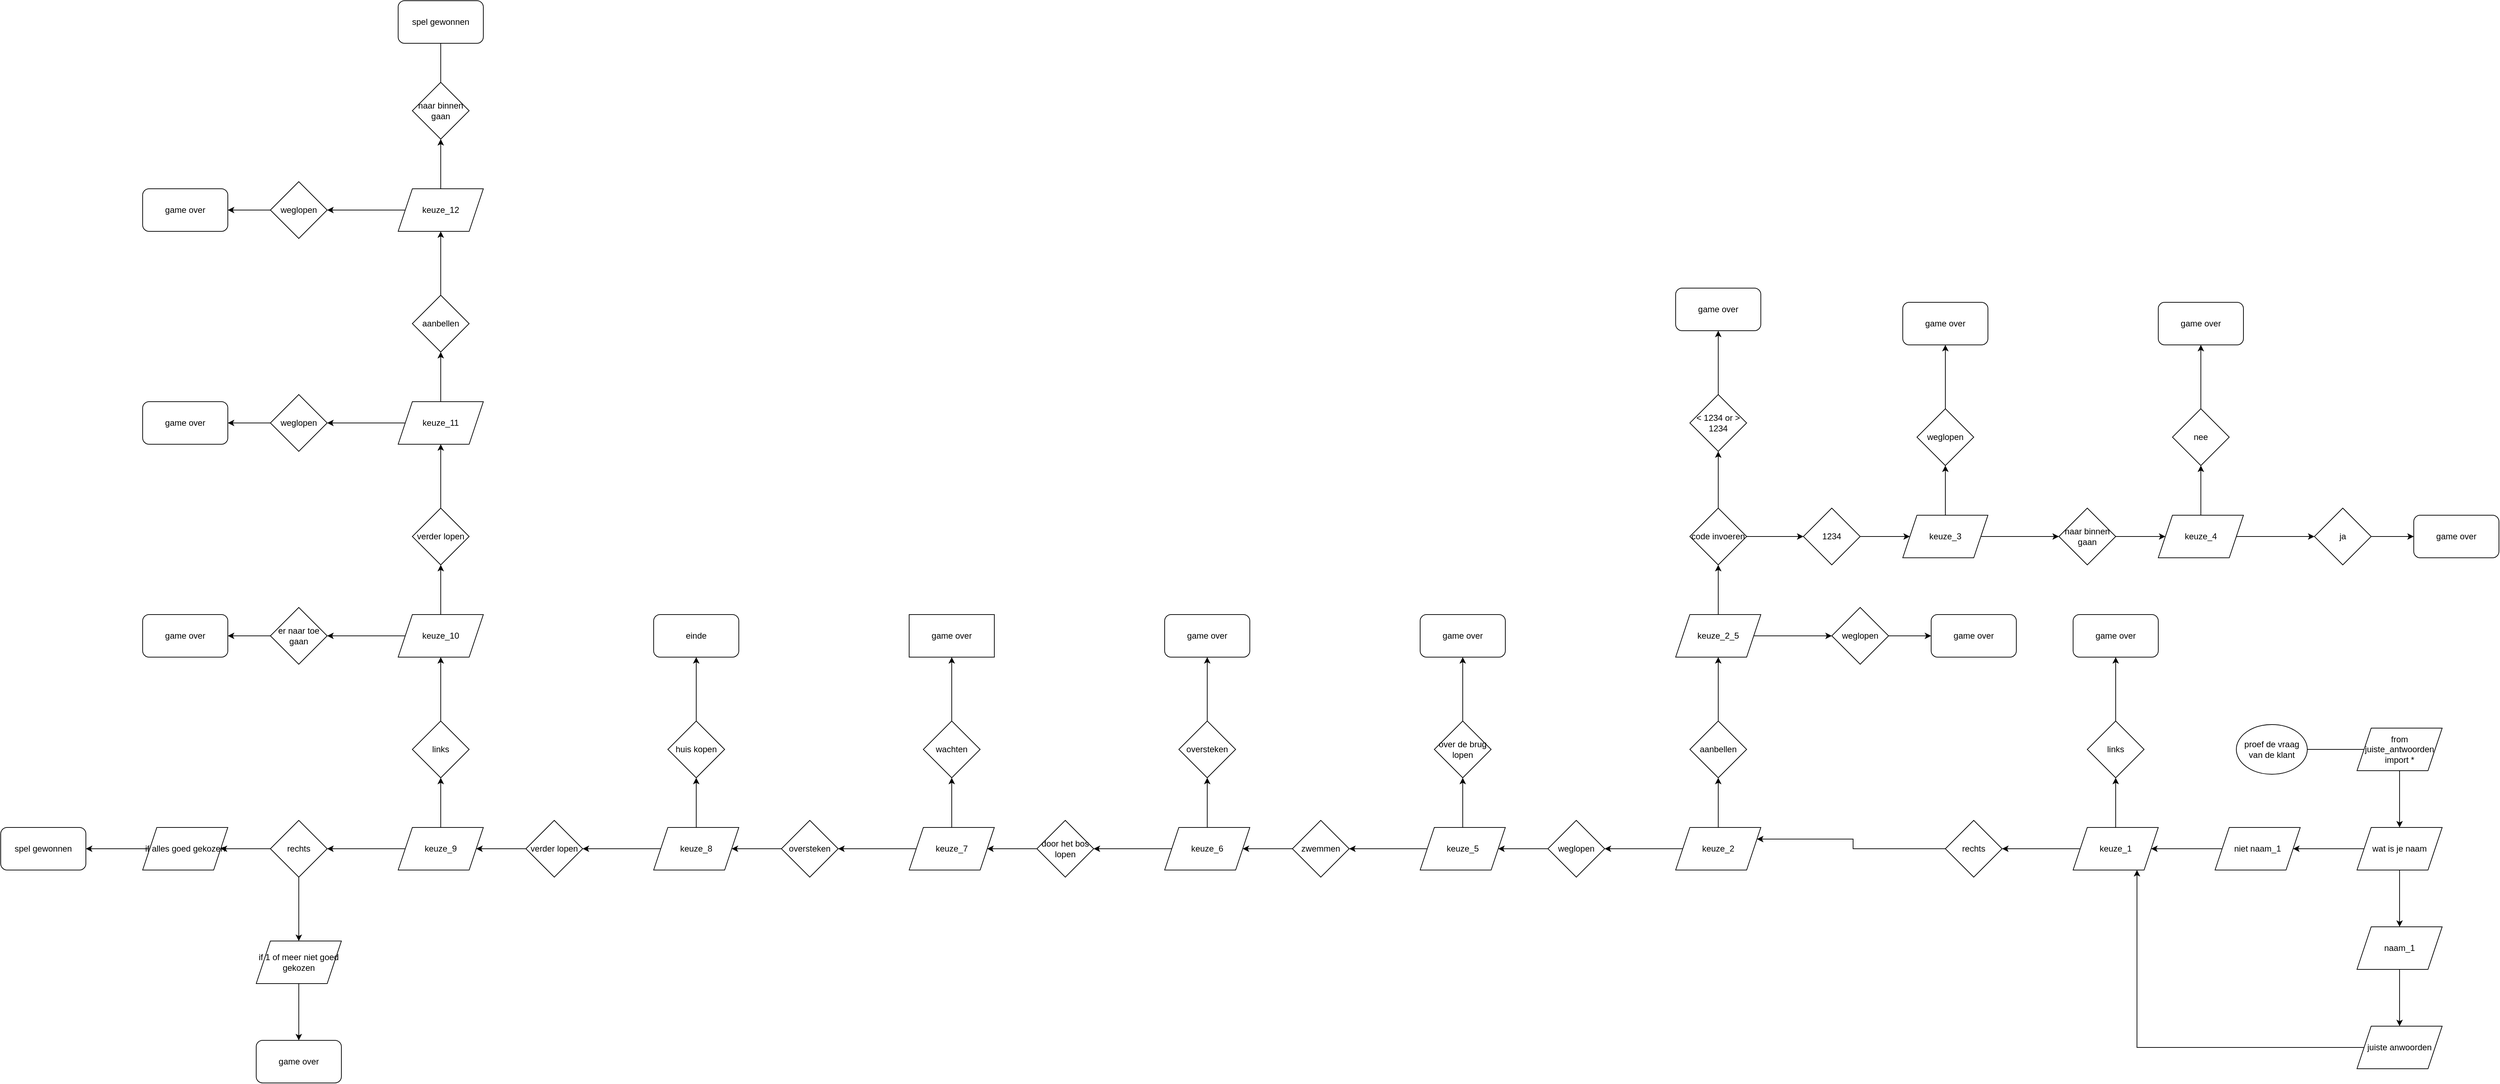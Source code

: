 <mxfile version="22.1.7" type="device">
  <diagram name="Pagina-1" id="-Pb4DHD8cDduZ7k2xTbC">
    <mxGraphModel dx="4310" dy="1738" grid="1" gridSize="10" guides="1" tooltips="1" connect="1" arrows="1" fold="1" page="1" pageScale="1" pageWidth="827" pageHeight="1169" math="0" shadow="0">
      <root>
        <mxCell id="0" />
        <mxCell id="1" parent="0" />
        <mxCell id="ytMSIxrYtHrzfk0VbRR0-3" value="" style="edgeStyle=entityRelationEdgeStyle;rounded=0;orthogonalLoop=1;jettySize=auto;html=1;startArrow=none;endArrow=none;segment=10;curved=1;sourcePerimeterSpacing=0;targetPerimeterSpacing=0;" edge="1" parent="1" source="ytMSIxrYtHrzfk0VbRR0-1" target="ytMSIxrYtHrzfk0VbRR0-2">
          <mxGeometry relative="1" as="geometry" />
        </mxCell>
        <mxCell id="ytMSIxrYtHrzfk0VbRR0-1" value="proef de vraag van de klant" style="ellipse;whiteSpace=wrap;html=1;align=center;newEdgeStyle={&quot;edgeStyle&quot;:&quot;entityRelationEdgeStyle&quot;,&quot;startArrow&quot;:&quot;none&quot;,&quot;endArrow&quot;:&quot;none&quot;,&quot;segment&quot;:10,&quot;curved&quot;:1,&quot;sourcePerimeterSpacing&quot;:0,&quot;targetPerimeterSpacing&quot;:0};treeFolding=1;treeMoving=1;" vertex="1" parent="1">
          <mxGeometry x="360" y="250" width="100" height="70" as="geometry" />
        </mxCell>
        <mxCell id="ytMSIxrYtHrzfk0VbRR0-5" value="" style="edgeStyle=orthogonalEdgeStyle;rounded=0;orthogonalLoop=1;jettySize=auto;html=1;" edge="1" parent="1" source="ytMSIxrYtHrzfk0VbRR0-2" target="ytMSIxrYtHrzfk0VbRR0-4">
          <mxGeometry relative="1" as="geometry" />
        </mxCell>
        <mxCell id="ytMSIxrYtHrzfk0VbRR0-2" value="from juiste_antwoorden import *" style="shape=parallelogram;perimeter=parallelogramPerimeter;whiteSpace=wrap;html=1;fixedSize=1;" vertex="1" parent="1">
          <mxGeometry x="530" y="255" width="120" height="60" as="geometry" />
        </mxCell>
        <mxCell id="ytMSIxrYtHrzfk0VbRR0-7" value="" style="edgeStyle=orthogonalEdgeStyle;rounded=0;orthogonalLoop=1;jettySize=auto;html=1;" edge="1" parent="1" source="ytMSIxrYtHrzfk0VbRR0-4" target="ytMSIxrYtHrzfk0VbRR0-6">
          <mxGeometry relative="1" as="geometry" />
        </mxCell>
        <mxCell id="ytMSIxrYtHrzfk0VbRR0-11" value="" style="edgeStyle=orthogonalEdgeStyle;rounded=0;orthogonalLoop=1;jettySize=auto;html=1;" edge="1" parent="1" source="ytMSIxrYtHrzfk0VbRR0-4" target="ytMSIxrYtHrzfk0VbRR0-10">
          <mxGeometry relative="1" as="geometry" />
        </mxCell>
        <mxCell id="ytMSIxrYtHrzfk0VbRR0-4" value="wat is je naam" style="shape=parallelogram;perimeter=parallelogramPerimeter;whiteSpace=wrap;html=1;fixedSize=1;" vertex="1" parent="1">
          <mxGeometry x="530" y="395" width="120" height="60" as="geometry" />
        </mxCell>
        <mxCell id="ytMSIxrYtHrzfk0VbRR0-9" value="" style="edgeStyle=orthogonalEdgeStyle;rounded=0;orthogonalLoop=1;jettySize=auto;html=1;" edge="1" parent="1" source="ytMSIxrYtHrzfk0VbRR0-6" target="ytMSIxrYtHrzfk0VbRR0-8">
          <mxGeometry relative="1" as="geometry" />
        </mxCell>
        <mxCell id="ytMSIxrYtHrzfk0VbRR0-6" value="naam_1" style="shape=parallelogram;perimeter=parallelogramPerimeter;whiteSpace=wrap;html=1;fixedSize=1;" vertex="1" parent="1">
          <mxGeometry x="530" y="535" width="120" height="60" as="geometry" />
        </mxCell>
        <mxCell id="ytMSIxrYtHrzfk0VbRR0-15" style="edgeStyle=orthogonalEdgeStyle;rounded=0;orthogonalLoop=1;jettySize=auto;html=1;entryX=0.75;entryY=1;entryDx=0;entryDy=0;" edge="1" parent="1" source="ytMSIxrYtHrzfk0VbRR0-8" target="ytMSIxrYtHrzfk0VbRR0-12">
          <mxGeometry relative="1" as="geometry" />
        </mxCell>
        <mxCell id="ytMSIxrYtHrzfk0VbRR0-8" value="juiste anwoorden" style="shape=parallelogram;perimeter=parallelogramPerimeter;whiteSpace=wrap;html=1;fixedSize=1;" vertex="1" parent="1">
          <mxGeometry x="530" y="675" width="120" height="60" as="geometry" />
        </mxCell>
        <mxCell id="ytMSIxrYtHrzfk0VbRR0-13" value="" style="edgeStyle=orthogonalEdgeStyle;rounded=0;orthogonalLoop=1;jettySize=auto;html=1;" edge="1" parent="1" source="ytMSIxrYtHrzfk0VbRR0-10" target="ytMSIxrYtHrzfk0VbRR0-12">
          <mxGeometry relative="1" as="geometry" />
        </mxCell>
        <mxCell id="ytMSIxrYtHrzfk0VbRR0-10" value="niet naam_1" style="shape=parallelogram;perimeter=parallelogramPerimeter;whiteSpace=wrap;html=1;fixedSize=1;" vertex="1" parent="1">
          <mxGeometry x="330" y="395" width="120" height="60" as="geometry" />
        </mxCell>
        <mxCell id="ytMSIxrYtHrzfk0VbRR0-17" value="" style="edgeStyle=orthogonalEdgeStyle;rounded=0;orthogonalLoop=1;jettySize=auto;html=1;" edge="1" parent="1" source="ytMSIxrYtHrzfk0VbRR0-12" target="ytMSIxrYtHrzfk0VbRR0-16">
          <mxGeometry relative="1" as="geometry" />
        </mxCell>
        <mxCell id="ytMSIxrYtHrzfk0VbRR0-22" value="" style="edgeStyle=orthogonalEdgeStyle;rounded=0;orthogonalLoop=1;jettySize=auto;html=1;" edge="1" parent="1" source="ytMSIxrYtHrzfk0VbRR0-12" target="ytMSIxrYtHrzfk0VbRR0-21">
          <mxGeometry relative="1" as="geometry" />
        </mxCell>
        <mxCell id="ytMSIxrYtHrzfk0VbRR0-12" value="keuze_1" style="shape=parallelogram;perimeter=parallelogramPerimeter;whiteSpace=wrap;html=1;fixedSize=1;" vertex="1" parent="1">
          <mxGeometry x="130" y="395" width="120" height="60" as="geometry" />
        </mxCell>
        <mxCell id="ytMSIxrYtHrzfk0VbRR0-160" value="" style="edgeStyle=orthogonalEdgeStyle;rounded=0;orthogonalLoop=1;jettySize=auto;html=1;" edge="1" parent="1" source="ytMSIxrYtHrzfk0VbRR0-16" target="ytMSIxrYtHrzfk0VbRR0-159">
          <mxGeometry relative="1" as="geometry" />
        </mxCell>
        <mxCell id="ytMSIxrYtHrzfk0VbRR0-16" value="links" style="rhombus;whiteSpace=wrap;html=1;" vertex="1" parent="1">
          <mxGeometry x="150" y="245" width="80" height="80" as="geometry" />
        </mxCell>
        <mxCell id="ytMSIxrYtHrzfk0VbRR0-24" value="" style="edgeStyle=orthogonalEdgeStyle;rounded=0;orthogonalLoop=1;jettySize=auto;html=1;entryX=1;entryY=0.25;entryDx=0;entryDy=0;" edge="1" parent="1" source="ytMSIxrYtHrzfk0VbRR0-21" target="ytMSIxrYtHrzfk0VbRR0-25">
          <mxGeometry relative="1" as="geometry">
            <mxPoint x="-110" y="425" as="targetPoint" />
          </mxGeometry>
        </mxCell>
        <mxCell id="ytMSIxrYtHrzfk0VbRR0-21" value="rechts" style="rhombus;whiteSpace=wrap;html=1;" vertex="1" parent="1">
          <mxGeometry x="-50" y="385" width="80" height="80" as="geometry" />
        </mxCell>
        <mxCell id="ytMSIxrYtHrzfk0VbRR0-28" value="" style="edgeStyle=orthogonalEdgeStyle;rounded=0;orthogonalLoop=1;jettySize=auto;html=1;" edge="1" parent="1" source="ytMSIxrYtHrzfk0VbRR0-25" target="ytMSIxrYtHrzfk0VbRR0-27">
          <mxGeometry relative="1" as="geometry" />
        </mxCell>
        <mxCell id="ytMSIxrYtHrzfk0VbRR0-64" value="" style="edgeStyle=orthogonalEdgeStyle;rounded=0;orthogonalLoop=1;jettySize=auto;html=1;" edge="1" parent="1" source="ytMSIxrYtHrzfk0VbRR0-25" target="ytMSIxrYtHrzfk0VbRR0-63">
          <mxGeometry relative="1" as="geometry" />
        </mxCell>
        <mxCell id="ytMSIxrYtHrzfk0VbRR0-25" value="keuze_2" style="shape=parallelogram;perimeter=parallelogramPerimeter;whiteSpace=wrap;html=1;fixedSize=1;" vertex="1" parent="1">
          <mxGeometry x="-430" y="395" width="120" height="60" as="geometry" />
        </mxCell>
        <mxCell id="ytMSIxrYtHrzfk0VbRR0-30" value="" style="edgeStyle=orthogonalEdgeStyle;rounded=0;orthogonalLoop=1;jettySize=auto;html=1;" edge="1" parent="1" source="ytMSIxrYtHrzfk0VbRR0-27" target="ytMSIxrYtHrzfk0VbRR0-29">
          <mxGeometry relative="1" as="geometry" />
        </mxCell>
        <mxCell id="ytMSIxrYtHrzfk0VbRR0-27" value="aanbellen" style="rhombus;whiteSpace=wrap;html=1;" vertex="1" parent="1">
          <mxGeometry x="-410" y="245" width="80" height="80" as="geometry" />
        </mxCell>
        <mxCell id="ytMSIxrYtHrzfk0VbRR0-32" value="" style="edgeStyle=orthogonalEdgeStyle;rounded=0;orthogonalLoop=1;jettySize=auto;html=1;" edge="1" parent="1" source="ytMSIxrYtHrzfk0VbRR0-29" target="ytMSIxrYtHrzfk0VbRR0-31">
          <mxGeometry relative="1" as="geometry" />
        </mxCell>
        <mxCell id="ytMSIxrYtHrzfk0VbRR0-34" value="" style="edgeStyle=orthogonalEdgeStyle;rounded=0;orthogonalLoop=1;jettySize=auto;html=1;" edge="1" parent="1" source="ytMSIxrYtHrzfk0VbRR0-29" target="ytMSIxrYtHrzfk0VbRR0-33">
          <mxGeometry relative="1" as="geometry" />
        </mxCell>
        <mxCell id="ytMSIxrYtHrzfk0VbRR0-29" value="keuze_2_5" style="shape=parallelogram;perimeter=parallelogramPerimeter;whiteSpace=wrap;html=1;fixedSize=1;" vertex="1" parent="1">
          <mxGeometry x="-430" y="95" width="120" height="60" as="geometry" />
        </mxCell>
        <mxCell id="ytMSIxrYtHrzfk0VbRR0-40" value="" style="edgeStyle=orthogonalEdgeStyle;rounded=0;orthogonalLoop=1;jettySize=auto;html=1;" edge="1" parent="1" source="ytMSIxrYtHrzfk0VbRR0-31" target="ytMSIxrYtHrzfk0VbRR0-39">
          <mxGeometry relative="1" as="geometry" />
        </mxCell>
        <mxCell id="ytMSIxrYtHrzfk0VbRR0-44" value="" style="edgeStyle=orthogonalEdgeStyle;rounded=0;orthogonalLoop=1;jettySize=auto;html=1;" edge="1" parent="1" source="ytMSIxrYtHrzfk0VbRR0-31" target="ytMSIxrYtHrzfk0VbRR0-43">
          <mxGeometry relative="1" as="geometry" />
        </mxCell>
        <mxCell id="ytMSIxrYtHrzfk0VbRR0-31" value="code invoeren" style="rhombus;whiteSpace=wrap;html=1;" vertex="1" parent="1">
          <mxGeometry x="-410" y="-55" width="80" height="80" as="geometry" />
        </mxCell>
        <mxCell id="ytMSIxrYtHrzfk0VbRR0-162" value="" style="edgeStyle=orthogonalEdgeStyle;rounded=0;orthogonalLoop=1;jettySize=auto;html=1;" edge="1" parent="1" source="ytMSIxrYtHrzfk0VbRR0-33" target="ytMSIxrYtHrzfk0VbRR0-161">
          <mxGeometry relative="1" as="geometry" />
        </mxCell>
        <mxCell id="ytMSIxrYtHrzfk0VbRR0-33" value="weglopen" style="rhombus;whiteSpace=wrap;html=1;" vertex="1" parent="1">
          <mxGeometry x="-210" y="85" width="80" height="80" as="geometry" />
        </mxCell>
        <mxCell id="ytMSIxrYtHrzfk0VbRR0-164" value="" style="edgeStyle=orthogonalEdgeStyle;rounded=0;orthogonalLoop=1;jettySize=auto;html=1;" edge="1" parent="1" source="ytMSIxrYtHrzfk0VbRR0-39" target="ytMSIxrYtHrzfk0VbRR0-163">
          <mxGeometry relative="1" as="geometry" />
        </mxCell>
        <mxCell id="ytMSIxrYtHrzfk0VbRR0-39" value="&amp;lt; 1234 or &amp;gt; 1234" style="rhombus;whiteSpace=wrap;html=1;" vertex="1" parent="1">
          <mxGeometry x="-410" y="-215" width="80" height="80" as="geometry" />
        </mxCell>
        <mxCell id="ytMSIxrYtHrzfk0VbRR0-46" value="" style="edgeStyle=orthogonalEdgeStyle;rounded=0;orthogonalLoop=1;jettySize=auto;html=1;" edge="1" parent="1" source="ytMSIxrYtHrzfk0VbRR0-43" target="ytMSIxrYtHrzfk0VbRR0-45">
          <mxGeometry relative="1" as="geometry" />
        </mxCell>
        <mxCell id="ytMSIxrYtHrzfk0VbRR0-43" value="1234" style="rhombus;whiteSpace=wrap;html=1;" vertex="1" parent="1">
          <mxGeometry x="-250" y="-55" width="80" height="80" as="geometry" />
        </mxCell>
        <mxCell id="ytMSIxrYtHrzfk0VbRR0-48" value="" style="edgeStyle=orthogonalEdgeStyle;rounded=0;orthogonalLoop=1;jettySize=auto;html=1;" edge="1" parent="1" source="ytMSIxrYtHrzfk0VbRR0-45" target="ytMSIxrYtHrzfk0VbRR0-47">
          <mxGeometry relative="1" as="geometry" />
        </mxCell>
        <mxCell id="ytMSIxrYtHrzfk0VbRR0-52" value="" style="edgeStyle=orthogonalEdgeStyle;rounded=0;orthogonalLoop=1;jettySize=auto;html=1;" edge="1" parent="1" source="ytMSIxrYtHrzfk0VbRR0-45" target="ytMSIxrYtHrzfk0VbRR0-51">
          <mxGeometry relative="1" as="geometry" />
        </mxCell>
        <mxCell id="ytMSIxrYtHrzfk0VbRR0-45" value="keuze_3" style="shape=parallelogram;perimeter=parallelogramPerimeter;whiteSpace=wrap;html=1;fixedSize=1;" vertex="1" parent="1">
          <mxGeometry x="-110" y="-45" width="120" height="60" as="geometry" />
        </mxCell>
        <mxCell id="ytMSIxrYtHrzfk0VbRR0-166" value="" style="edgeStyle=orthogonalEdgeStyle;rounded=0;orthogonalLoop=1;jettySize=auto;html=1;" edge="1" parent="1" source="ytMSIxrYtHrzfk0VbRR0-47" target="ytMSIxrYtHrzfk0VbRR0-165">
          <mxGeometry relative="1" as="geometry" />
        </mxCell>
        <mxCell id="ytMSIxrYtHrzfk0VbRR0-47" value="weglopen" style="rhombus;whiteSpace=wrap;html=1;" vertex="1" parent="1">
          <mxGeometry x="-90" y="-195" width="80" height="80" as="geometry" />
        </mxCell>
        <mxCell id="ytMSIxrYtHrzfk0VbRR0-54" value="" style="edgeStyle=orthogonalEdgeStyle;rounded=0;orthogonalLoop=1;jettySize=auto;html=1;" edge="1" parent="1" source="ytMSIxrYtHrzfk0VbRR0-51" target="ytMSIxrYtHrzfk0VbRR0-53">
          <mxGeometry relative="1" as="geometry" />
        </mxCell>
        <mxCell id="ytMSIxrYtHrzfk0VbRR0-51" value="naar binnen gaan" style="rhombus;whiteSpace=wrap;html=1;" vertex="1" parent="1">
          <mxGeometry x="110" y="-55" width="80" height="80" as="geometry" />
        </mxCell>
        <mxCell id="ytMSIxrYtHrzfk0VbRR0-56" value="" style="edgeStyle=orthogonalEdgeStyle;rounded=0;orthogonalLoop=1;jettySize=auto;html=1;" edge="1" parent="1" source="ytMSIxrYtHrzfk0VbRR0-53" target="ytMSIxrYtHrzfk0VbRR0-55">
          <mxGeometry relative="1" as="geometry" />
        </mxCell>
        <mxCell id="ytMSIxrYtHrzfk0VbRR0-58" value="" style="edgeStyle=orthogonalEdgeStyle;rounded=0;orthogonalLoop=1;jettySize=auto;html=1;" edge="1" parent="1" source="ytMSIxrYtHrzfk0VbRR0-53" target="ytMSIxrYtHrzfk0VbRR0-57">
          <mxGeometry relative="1" as="geometry" />
        </mxCell>
        <mxCell id="ytMSIxrYtHrzfk0VbRR0-53" value="keuze_4" style="shape=parallelogram;perimeter=parallelogramPerimeter;whiteSpace=wrap;html=1;fixedSize=1;" vertex="1" parent="1">
          <mxGeometry x="250" y="-45" width="120" height="60" as="geometry" />
        </mxCell>
        <mxCell id="ytMSIxrYtHrzfk0VbRR0-170" value="" style="edgeStyle=orthogonalEdgeStyle;rounded=0;orthogonalLoop=1;jettySize=auto;html=1;" edge="1" parent="1" source="ytMSIxrYtHrzfk0VbRR0-55" target="ytMSIxrYtHrzfk0VbRR0-169">
          <mxGeometry relative="1" as="geometry" />
        </mxCell>
        <mxCell id="ytMSIxrYtHrzfk0VbRR0-55" value="ja" style="rhombus;whiteSpace=wrap;html=1;" vertex="1" parent="1">
          <mxGeometry x="470" y="-55" width="80" height="80" as="geometry" />
        </mxCell>
        <mxCell id="ytMSIxrYtHrzfk0VbRR0-168" value="" style="edgeStyle=orthogonalEdgeStyle;rounded=0;orthogonalLoop=1;jettySize=auto;html=1;" edge="1" parent="1" source="ytMSIxrYtHrzfk0VbRR0-57" target="ytMSIxrYtHrzfk0VbRR0-167">
          <mxGeometry relative="1" as="geometry" />
        </mxCell>
        <mxCell id="ytMSIxrYtHrzfk0VbRR0-57" value="nee" style="rhombus;whiteSpace=wrap;html=1;" vertex="1" parent="1">
          <mxGeometry x="270" y="-195" width="80" height="80" as="geometry" />
        </mxCell>
        <mxCell id="ytMSIxrYtHrzfk0VbRR0-66" value="" style="edgeStyle=orthogonalEdgeStyle;rounded=0;orthogonalLoop=1;jettySize=auto;html=1;" edge="1" parent="1" source="ytMSIxrYtHrzfk0VbRR0-63" target="ytMSIxrYtHrzfk0VbRR0-65">
          <mxGeometry relative="1" as="geometry" />
        </mxCell>
        <mxCell id="ytMSIxrYtHrzfk0VbRR0-63" value="weglopen" style="rhombus;whiteSpace=wrap;html=1;" vertex="1" parent="1">
          <mxGeometry x="-610" y="385" width="80" height="80" as="geometry" />
        </mxCell>
        <mxCell id="ytMSIxrYtHrzfk0VbRR0-68" value="" style="edgeStyle=orthogonalEdgeStyle;rounded=0;orthogonalLoop=1;jettySize=auto;html=1;" edge="1" parent="1" source="ytMSIxrYtHrzfk0VbRR0-65" target="ytMSIxrYtHrzfk0VbRR0-67">
          <mxGeometry relative="1" as="geometry" />
        </mxCell>
        <mxCell id="ytMSIxrYtHrzfk0VbRR0-70" value="" style="edgeStyle=orthogonalEdgeStyle;rounded=0;orthogonalLoop=1;jettySize=auto;html=1;" edge="1" parent="1" source="ytMSIxrYtHrzfk0VbRR0-65" target="ytMSIxrYtHrzfk0VbRR0-69">
          <mxGeometry relative="1" as="geometry" />
        </mxCell>
        <mxCell id="ytMSIxrYtHrzfk0VbRR0-65" value="keuze_5" style="shape=parallelogram;perimeter=parallelogramPerimeter;whiteSpace=wrap;html=1;fixedSize=1;" vertex="1" parent="1">
          <mxGeometry x="-790" y="395" width="120" height="60" as="geometry" />
        </mxCell>
        <mxCell id="ytMSIxrYtHrzfk0VbRR0-74" value="" style="edgeStyle=orthogonalEdgeStyle;rounded=0;orthogonalLoop=1;jettySize=auto;html=1;" edge="1" parent="1" source="ytMSIxrYtHrzfk0VbRR0-67" target="ytMSIxrYtHrzfk0VbRR0-73">
          <mxGeometry relative="1" as="geometry" />
        </mxCell>
        <mxCell id="ytMSIxrYtHrzfk0VbRR0-67" value="zwemmen" style="rhombus;whiteSpace=wrap;html=1;" vertex="1" parent="1">
          <mxGeometry x="-970" y="385" width="80" height="80" as="geometry" />
        </mxCell>
        <mxCell id="ytMSIxrYtHrzfk0VbRR0-158" value="" style="edgeStyle=orthogonalEdgeStyle;rounded=0;orthogonalLoop=1;jettySize=auto;html=1;" edge="1" parent="1" source="ytMSIxrYtHrzfk0VbRR0-69" target="ytMSIxrYtHrzfk0VbRR0-157">
          <mxGeometry relative="1" as="geometry" />
        </mxCell>
        <mxCell id="ytMSIxrYtHrzfk0VbRR0-69" value="over de brug lopen" style="rhombus;whiteSpace=wrap;html=1;" vertex="1" parent="1">
          <mxGeometry x="-770" y="245" width="80" height="80" as="geometry" />
        </mxCell>
        <mxCell id="ytMSIxrYtHrzfk0VbRR0-76" value="" style="edgeStyle=orthogonalEdgeStyle;rounded=0;orthogonalLoop=1;jettySize=auto;html=1;" edge="1" parent="1" source="ytMSIxrYtHrzfk0VbRR0-73" target="ytMSIxrYtHrzfk0VbRR0-75">
          <mxGeometry relative="1" as="geometry" />
        </mxCell>
        <mxCell id="ytMSIxrYtHrzfk0VbRR0-80" value="" style="edgeStyle=orthogonalEdgeStyle;rounded=0;orthogonalLoop=1;jettySize=auto;html=1;" edge="1" parent="1" source="ytMSIxrYtHrzfk0VbRR0-73" target="ytMSIxrYtHrzfk0VbRR0-79">
          <mxGeometry relative="1" as="geometry" />
        </mxCell>
        <mxCell id="ytMSIxrYtHrzfk0VbRR0-73" value="keuze_6" style="shape=parallelogram;perimeter=parallelogramPerimeter;whiteSpace=wrap;html=1;fixedSize=1;" vertex="1" parent="1">
          <mxGeometry x="-1150" y="395" width="120" height="60" as="geometry" />
        </mxCell>
        <mxCell id="ytMSIxrYtHrzfk0VbRR0-156" value="" style="edgeStyle=orthogonalEdgeStyle;rounded=0;orthogonalLoop=1;jettySize=auto;html=1;" edge="1" parent="1" source="ytMSIxrYtHrzfk0VbRR0-75" target="ytMSIxrYtHrzfk0VbRR0-155">
          <mxGeometry relative="1" as="geometry" />
        </mxCell>
        <mxCell id="ytMSIxrYtHrzfk0VbRR0-75" value="oversteken" style="rhombus;whiteSpace=wrap;html=1;" vertex="1" parent="1">
          <mxGeometry x="-1130" y="245" width="80" height="80" as="geometry" />
        </mxCell>
        <mxCell id="ytMSIxrYtHrzfk0VbRR0-82" value="" style="edgeStyle=orthogonalEdgeStyle;rounded=0;orthogonalLoop=1;jettySize=auto;html=1;" edge="1" parent="1" source="ytMSIxrYtHrzfk0VbRR0-79" target="ytMSIxrYtHrzfk0VbRR0-81">
          <mxGeometry relative="1" as="geometry" />
        </mxCell>
        <mxCell id="ytMSIxrYtHrzfk0VbRR0-79" value="door het bos lopen" style="rhombus;whiteSpace=wrap;html=1;" vertex="1" parent="1">
          <mxGeometry x="-1330" y="385" width="80" height="80" as="geometry" />
        </mxCell>
        <mxCell id="ytMSIxrYtHrzfk0VbRR0-84" value="" style="edgeStyle=orthogonalEdgeStyle;rounded=0;orthogonalLoop=1;jettySize=auto;html=1;" edge="1" parent="1" source="ytMSIxrYtHrzfk0VbRR0-81" target="ytMSIxrYtHrzfk0VbRR0-83">
          <mxGeometry relative="1" as="geometry" />
        </mxCell>
        <mxCell id="ytMSIxrYtHrzfk0VbRR0-88" value="" style="edgeStyle=orthogonalEdgeStyle;rounded=0;orthogonalLoop=1;jettySize=auto;html=1;" edge="1" parent="1" source="ytMSIxrYtHrzfk0VbRR0-81" target="ytMSIxrYtHrzfk0VbRR0-87">
          <mxGeometry relative="1" as="geometry" />
        </mxCell>
        <mxCell id="ytMSIxrYtHrzfk0VbRR0-81" value="keuze_7" style="shape=parallelogram;perimeter=parallelogramPerimeter;whiteSpace=wrap;html=1;fixedSize=1;" vertex="1" parent="1">
          <mxGeometry x="-1510" y="395" width="120" height="60" as="geometry" />
        </mxCell>
        <mxCell id="ytMSIxrYtHrzfk0VbRR0-86" value="" style="edgeStyle=orthogonalEdgeStyle;rounded=0;orthogonalLoop=1;jettySize=auto;html=1;" edge="1" parent="1" source="ytMSIxrYtHrzfk0VbRR0-83" target="ytMSIxrYtHrzfk0VbRR0-85">
          <mxGeometry relative="1" as="geometry" />
        </mxCell>
        <mxCell id="ytMSIxrYtHrzfk0VbRR0-83" value="wachten" style="rhombus;whiteSpace=wrap;html=1;" vertex="1" parent="1">
          <mxGeometry x="-1490" y="245" width="80" height="80" as="geometry" />
        </mxCell>
        <mxCell id="ytMSIxrYtHrzfk0VbRR0-85" value="game over" style="whiteSpace=wrap;html=1;" vertex="1" parent="1">
          <mxGeometry x="-1510" y="95" width="120" height="60" as="geometry" />
        </mxCell>
        <mxCell id="ytMSIxrYtHrzfk0VbRR0-90" value="" style="edgeStyle=orthogonalEdgeStyle;rounded=0;orthogonalLoop=1;jettySize=auto;html=1;" edge="1" parent="1" source="ytMSIxrYtHrzfk0VbRR0-87" target="ytMSIxrYtHrzfk0VbRR0-89">
          <mxGeometry relative="1" as="geometry" />
        </mxCell>
        <mxCell id="ytMSIxrYtHrzfk0VbRR0-87" value="oversteken" style="rhombus;whiteSpace=wrap;html=1;" vertex="1" parent="1">
          <mxGeometry x="-1690" y="385" width="80" height="80" as="geometry" />
        </mxCell>
        <mxCell id="ytMSIxrYtHrzfk0VbRR0-92" value="" style="edgeStyle=orthogonalEdgeStyle;rounded=0;orthogonalLoop=1;jettySize=auto;html=1;" edge="1" parent="1" source="ytMSIxrYtHrzfk0VbRR0-89" target="ytMSIxrYtHrzfk0VbRR0-91">
          <mxGeometry relative="1" as="geometry" />
        </mxCell>
        <mxCell id="ytMSIxrYtHrzfk0VbRR0-94" value="" style="edgeStyle=orthogonalEdgeStyle;rounded=0;orthogonalLoop=1;jettySize=auto;html=1;" edge="1" parent="1" source="ytMSIxrYtHrzfk0VbRR0-89" target="ytMSIxrYtHrzfk0VbRR0-93">
          <mxGeometry relative="1" as="geometry" />
        </mxCell>
        <mxCell id="ytMSIxrYtHrzfk0VbRR0-89" value="keuze_8" style="shape=parallelogram;perimeter=parallelogramPerimeter;whiteSpace=wrap;html=1;fixedSize=1;" vertex="1" parent="1">
          <mxGeometry x="-1870" y="395" width="120" height="60" as="geometry" />
        </mxCell>
        <mxCell id="ytMSIxrYtHrzfk0VbRR0-154" value="" style="edgeStyle=orthogonalEdgeStyle;rounded=0;orthogonalLoop=1;jettySize=auto;html=1;" edge="1" parent="1" source="ytMSIxrYtHrzfk0VbRR0-91" target="ytMSIxrYtHrzfk0VbRR0-153">
          <mxGeometry relative="1" as="geometry" />
        </mxCell>
        <mxCell id="ytMSIxrYtHrzfk0VbRR0-91" value="huis kopen" style="rhombus;whiteSpace=wrap;html=1;" vertex="1" parent="1">
          <mxGeometry x="-1850" y="245" width="80" height="80" as="geometry" />
        </mxCell>
        <mxCell id="ytMSIxrYtHrzfk0VbRR0-98" value="" style="edgeStyle=orthogonalEdgeStyle;rounded=0;orthogonalLoop=1;jettySize=auto;html=1;" edge="1" parent="1" source="ytMSIxrYtHrzfk0VbRR0-93" target="ytMSIxrYtHrzfk0VbRR0-97">
          <mxGeometry relative="1" as="geometry" />
        </mxCell>
        <mxCell id="ytMSIxrYtHrzfk0VbRR0-93" value="verder lopen" style="rhombus;whiteSpace=wrap;html=1;" vertex="1" parent="1">
          <mxGeometry x="-2050" y="385" width="80" height="80" as="geometry" />
        </mxCell>
        <mxCell id="ytMSIxrYtHrzfk0VbRR0-100" value="" style="edgeStyle=orthogonalEdgeStyle;rounded=0;orthogonalLoop=1;jettySize=auto;html=1;" edge="1" parent="1" source="ytMSIxrYtHrzfk0VbRR0-97" target="ytMSIxrYtHrzfk0VbRR0-99">
          <mxGeometry relative="1" as="geometry" />
        </mxCell>
        <mxCell id="ytMSIxrYtHrzfk0VbRR0-102" value="" style="edgeStyle=orthogonalEdgeStyle;rounded=0;orthogonalLoop=1;jettySize=auto;html=1;" edge="1" parent="1" source="ytMSIxrYtHrzfk0VbRR0-97" target="ytMSIxrYtHrzfk0VbRR0-101">
          <mxGeometry relative="1" as="geometry" />
        </mxCell>
        <mxCell id="ytMSIxrYtHrzfk0VbRR0-97" value="keuze_9" style="shape=parallelogram;perimeter=parallelogramPerimeter;whiteSpace=wrap;html=1;fixedSize=1;" vertex="1" parent="1">
          <mxGeometry x="-2230" y="395" width="120" height="60" as="geometry" />
        </mxCell>
        <mxCell id="ytMSIxrYtHrzfk0VbRR0-112" value="" style="edgeStyle=orthogonalEdgeStyle;rounded=0;orthogonalLoop=1;jettySize=auto;html=1;" edge="1" parent="1" source="ytMSIxrYtHrzfk0VbRR0-99" target="ytMSIxrYtHrzfk0VbRR0-111">
          <mxGeometry relative="1" as="geometry" />
        </mxCell>
        <mxCell id="ytMSIxrYtHrzfk0VbRR0-99" value="links" style="rhombus;whiteSpace=wrap;html=1;" vertex="1" parent="1">
          <mxGeometry x="-2210" y="245" width="80" height="80" as="geometry" />
        </mxCell>
        <mxCell id="ytMSIxrYtHrzfk0VbRR0-104" value="" style="edgeStyle=orthogonalEdgeStyle;rounded=0;orthogonalLoop=1;jettySize=auto;html=1;" edge="1" parent="1" source="ytMSIxrYtHrzfk0VbRR0-101" target="ytMSIxrYtHrzfk0VbRR0-103">
          <mxGeometry relative="1" as="geometry" />
        </mxCell>
        <mxCell id="ytMSIxrYtHrzfk0VbRR0-108" value="" style="edgeStyle=orthogonalEdgeStyle;rounded=0;orthogonalLoop=1;jettySize=auto;html=1;" edge="1" parent="1" source="ytMSIxrYtHrzfk0VbRR0-101" target="ytMSIxrYtHrzfk0VbRR0-107">
          <mxGeometry relative="1" as="geometry" />
        </mxCell>
        <mxCell id="ytMSIxrYtHrzfk0VbRR0-101" value="rechts" style="rhombus;whiteSpace=wrap;html=1;" vertex="1" parent="1">
          <mxGeometry x="-2410" y="385" width="80" height="80" as="geometry" />
        </mxCell>
        <mxCell id="ytMSIxrYtHrzfk0VbRR0-106" value="" style="edgeStyle=orthogonalEdgeStyle;rounded=0;orthogonalLoop=1;jettySize=auto;html=1;" edge="1" parent="1" source="ytMSIxrYtHrzfk0VbRR0-103" target="ytMSIxrYtHrzfk0VbRR0-105">
          <mxGeometry relative="1" as="geometry" />
        </mxCell>
        <mxCell id="ytMSIxrYtHrzfk0VbRR0-103" value="if alles goed gekozen" style="shape=parallelogram;perimeter=parallelogramPerimeter;whiteSpace=wrap;html=1;fixedSize=1;" vertex="1" parent="1">
          <mxGeometry x="-2590" y="395" width="120" height="60" as="geometry" />
        </mxCell>
        <mxCell id="ytMSIxrYtHrzfk0VbRR0-105" value="spel gewonnen" style="rounded=1;whiteSpace=wrap;html=1;" vertex="1" parent="1">
          <mxGeometry x="-2790" y="395" width="120" height="60" as="geometry" />
        </mxCell>
        <mxCell id="ytMSIxrYtHrzfk0VbRR0-151" value="" style="edgeStyle=orthogonalEdgeStyle;rounded=0;orthogonalLoop=1;jettySize=auto;html=1;" edge="1" parent="1" source="ytMSIxrYtHrzfk0VbRR0-107" target="ytMSIxrYtHrzfk0VbRR0-150">
          <mxGeometry relative="1" as="geometry" />
        </mxCell>
        <mxCell id="ytMSIxrYtHrzfk0VbRR0-107" value="if 1 of meer niet goed gekozen" style="shape=parallelogram;perimeter=parallelogramPerimeter;whiteSpace=wrap;html=1;fixedSize=1;" vertex="1" parent="1">
          <mxGeometry x="-2430" y="555" width="120" height="60" as="geometry" />
        </mxCell>
        <mxCell id="ytMSIxrYtHrzfk0VbRR0-114" value="" style="edgeStyle=orthogonalEdgeStyle;rounded=0;orthogonalLoop=1;jettySize=auto;html=1;" edge="1" parent="1" source="ytMSIxrYtHrzfk0VbRR0-111" target="ytMSIxrYtHrzfk0VbRR0-113">
          <mxGeometry relative="1" as="geometry" />
        </mxCell>
        <mxCell id="ytMSIxrYtHrzfk0VbRR0-118" value="" style="edgeStyle=orthogonalEdgeStyle;rounded=0;orthogonalLoop=1;jettySize=auto;html=1;" edge="1" parent="1" source="ytMSIxrYtHrzfk0VbRR0-111" target="ytMSIxrYtHrzfk0VbRR0-117">
          <mxGeometry relative="1" as="geometry" />
        </mxCell>
        <mxCell id="ytMSIxrYtHrzfk0VbRR0-111" value="keuze_10" style="shape=parallelogram;perimeter=parallelogramPerimeter;whiteSpace=wrap;html=1;fixedSize=1;" vertex="1" parent="1">
          <mxGeometry x="-2230" y="95" width="120" height="60" as="geometry" />
        </mxCell>
        <mxCell id="ytMSIxrYtHrzfk0VbRR0-148" value="" style="edgeStyle=orthogonalEdgeStyle;rounded=0;orthogonalLoop=1;jettySize=auto;html=1;" edge="1" parent="1" source="ytMSIxrYtHrzfk0VbRR0-113" target="ytMSIxrYtHrzfk0VbRR0-147">
          <mxGeometry relative="1" as="geometry" />
        </mxCell>
        <mxCell id="ytMSIxrYtHrzfk0VbRR0-113" value="er naar toe gaan" style="rhombus;whiteSpace=wrap;html=1;" vertex="1" parent="1">
          <mxGeometry x="-2410" y="85" width="80" height="80" as="geometry" />
        </mxCell>
        <mxCell id="ytMSIxrYtHrzfk0VbRR0-120" value="" style="edgeStyle=orthogonalEdgeStyle;rounded=0;orthogonalLoop=1;jettySize=auto;html=1;" edge="1" parent="1" source="ytMSIxrYtHrzfk0VbRR0-117" target="ytMSIxrYtHrzfk0VbRR0-119">
          <mxGeometry relative="1" as="geometry" />
        </mxCell>
        <mxCell id="ytMSIxrYtHrzfk0VbRR0-117" value="verder lopen" style="rhombus;whiteSpace=wrap;html=1;" vertex="1" parent="1">
          <mxGeometry x="-2210" y="-55" width="80" height="80" as="geometry" />
        </mxCell>
        <mxCell id="ytMSIxrYtHrzfk0VbRR0-122" value="" style="edgeStyle=orthogonalEdgeStyle;rounded=0;orthogonalLoop=1;jettySize=auto;html=1;" edge="1" parent="1" source="ytMSIxrYtHrzfk0VbRR0-119" target="ytMSIxrYtHrzfk0VbRR0-121">
          <mxGeometry relative="1" as="geometry" />
        </mxCell>
        <mxCell id="ytMSIxrYtHrzfk0VbRR0-128" value="" style="edgeStyle=orthogonalEdgeStyle;rounded=0;orthogonalLoop=1;jettySize=auto;html=1;" edge="1" parent="1" source="ytMSIxrYtHrzfk0VbRR0-119" target="ytMSIxrYtHrzfk0VbRR0-127">
          <mxGeometry relative="1" as="geometry" />
        </mxCell>
        <mxCell id="ytMSIxrYtHrzfk0VbRR0-119" value="keuze_11" style="shape=parallelogram;perimeter=parallelogramPerimeter;whiteSpace=wrap;html=1;fixedSize=1;" vertex="1" parent="1">
          <mxGeometry x="-2230" y="-205" width="120" height="60" as="geometry" />
        </mxCell>
        <mxCell id="ytMSIxrYtHrzfk0VbRR0-146" value="" style="edgeStyle=orthogonalEdgeStyle;rounded=0;orthogonalLoop=1;jettySize=auto;html=1;" edge="1" parent="1" source="ytMSIxrYtHrzfk0VbRR0-121" target="ytMSIxrYtHrzfk0VbRR0-145">
          <mxGeometry relative="1" as="geometry" />
        </mxCell>
        <mxCell id="ytMSIxrYtHrzfk0VbRR0-121" value="weglopen" style="rhombus;whiteSpace=wrap;html=1;" vertex="1" parent="1">
          <mxGeometry x="-2410" y="-215" width="80" height="80" as="geometry" />
        </mxCell>
        <mxCell id="ytMSIxrYtHrzfk0VbRR0-130" value="" style="edgeStyle=orthogonalEdgeStyle;rounded=0;orthogonalLoop=1;jettySize=auto;html=1;" edge="1" parent="1" source="ytMSIxrYtHrzfk0VbRR0-127" target="ytMSIxrYtHrzfk0VbRR0-129">
          <mxGeometry relative="1" as="geometry" />
        </mxCell>
        <mxCell id="ytMSIxrYtHrzfk0VbRR0-127" value="aanbellen" style="rhombus;whiteSpace=wrap;html=1;" vertex="1" parent="1">
          <mxGeometry x="-2210" y="-355" width="80" height="80" as="geometry" />
        </mxCell>
        <mxCell id="ytMSIxrYtHrzfk0VbRR0-132" value="" style="edgeStyle=orthogonalEdgeStyle;rounded=0;orthogonalLoop=1;jettySize=auto;html=1;" edge="1" parent="1" source="ytMSIxrYtHrzfk0VbRR0-129" target="ytMSIxrYtHrzfk0VbRR0-131">
          <mxGeometry relative="1" as="geometry" />
        </mxCell>
        <mxCell id="ytMSIxrYtHrzfk0VbRR0-136" value="" style="edgeStyle=orthogonalEdgeStyle;rounded=0;orthogonalLoop=1;jettySize=auto;html=1;" edge="1" parent="1" source="ytMSIxrYtHrzfk0VbRR0-129" target="ytMSIxrYtHrzfk0VbRR0-135">
          <mxGeometry relative="1" as="geometry" />
        </mxCell>
        <mxCell id="ytMSIxrYtHrzfk0VbRR0-129" value="keuze_12" style="shape=parallelogram;perimeter=parallelogramPerimeter;whiteSpace=wrap;html=1;fixedSize=1;" vertex="1" parent="1">
          <mxGeometry x="-2230" y="-505" width="120" height="60" as="geometry" />
        </mxCell>
        <mxCell id="ytMSIxrYtHrzfk0VbRR0-144" value="" style="edgeStyle=orthogonalEdgeStyle;rounded=0;orthogonalLoop=1;jettySize=auto;html=1;" edge="1" parent="1" source="ytMSIxrYtHrzfk0VbRR0-131" target="ytMSIxrYtHrzfk0VbRR0-143">
          <mxGeometry relative="1" as="geometry" />
        </mxCell>
        <mxCell id="ytMSIxrYtHrzfk0VbRR0-131" value="weglopen" style="rhombus;whiteSpace=wrap;html=1;" vertex="1" parent="1">
          <mxGeometry x="-2410" y="-515" width="80" height="80" as="geometry" />
        </mxCell>
        <mxCell id="ytMSIxrYtHrzfk0VbRR0-138" value="" style="edgeStyle=orthogonalEdgeStyle;rounded=0;orthogonalLoop=1;jettySize=auto;html=1;" edge="1" parent="1" source="ytMSIxrYtHrzfk0VbRR0-135">
          <mxGeometry relative="1" as="geometry">
            <mxPoint x="-2170" y="-745" as="targetPoint" />
          </mxGeometry>
        </mxCell>
        <mxCell id="ytMSIxrYtHrzfk0VbRR0-135" value="naar binnen gaan" style="rhombus;whiteSpace=wrap;html=1;" vertex="1" parent="1">
          <mxGeometry x="-2210" y="-655" width="80" height="80" as="geometry" />
        </mxCell>
        <mxCell id="ytMSIxrYtHrzfk0VbRR0-139" value="spel gewonnen" style="rounded=1;whiteSpace=wrap;html=1;" vertex="1" parent="1">
          <mxGeometry x="-2230" y="-770" width="120" height="60" as="geometry" />
        </mxCell>
        <mxCell id="ytMSIxrYtHrzfk0VbRR0-143" value="game over" style="rounded=1;whiteSpace=wrap;html=1;" vertex="1" parent="1">
          <mxGeometry x="-2590" y="-505" width="120" height="60" as="geometry" />
        </mxCell>
        <mxCell id="ytMSIxrYtHrzfk0VbRR0-145" value="game over" style="rounded=1;whiteSpace=wrap;html=1;" vertex="1" parent="1">
          <mxGeometry x="-2590" y="-205" width="120" height="60" as="geometry" />
        </mxCell>
        <mxCell id="ytMSIxrYtHrzfk0VbRR0-147" value="game over" style="rounded=1;whiteSpace=wrap;html=1;" vertex="1" parent="1">
          <mxGeometry x="-2590" y="95" width="120" height="60" as="geometry" />
        </mxCell>
        <mxCell id="ytMSIxrYtHrzfk0VbRR0-150" value="game over" style="rounded=1;whiteSpace=wrap;html=1;" vertex="1" parent="1">
          <mxGeometry x="-2430" y="695" width="120" height="60" as="geometry" />
        </mxCell>
        <mxCell id="ytMSIxrYtHrzfk0VbRR0-153" value="einde" style="rounded=1;whiteSpace=wrap;html=1;" vertex="1" parent="1">
          <mxGeometry x="-1870" y="95" width="120" height="60" as="geometry" />
        </mxCell>
        <mxCell id="ytMSIxrYtHrzfk0VbRR0-155" value="game over" style="rounded=1;whiteSpace=wrap;html=1;" vertex="1" parent="1">
          <mxGeometry x="-1150" y="95" width="120" height="60" as="geometry" />
        </mxCell>
        <mxCell id="ytMSIxrYtHrzfk0VbRR0-157" value="game over" style="rounded=1;whiteSpace=wrap;html=1;" vertex="1" parent="1">
          <mxGeometry x="-790" y="95" width="120" height="60" as="geometry" />
        </mxCell>
        <mxCell id="ytMSIxrYtHrzfk0VbRR0-159" value="game over" style="rounded=1;whiteSpace=wrap;html=1;" vertex="1" parent="1">
          <mxGeometry x="130" y="95" width="120" height="60" as="geometry" />
        </mxCell>
        <mxCell id="ytMSIxrYtHrzfk0VbRR0-161" value="game over" style="rounded=1;whiteSpace=wrap;html=1;" vertex="1" parent="1">
          <mxGeometry x="-70" y="95" width="120" height="60" as="geometry" />
        </mxCell>
        <mxCell id="ytMSIxrYtHrzfk0VbRR0-163" value="game over" style="rounded=1;whiteSpace=wrap;html=1;" vertex="1" parent="1">
          <mxGeometry x="-430" y="-365" width="120" height="60" as="geometry" />
        </mxCell>
        <mxCell id="ytMSIxrYtHrzfk0VbRR0-165" value="game over" style="rounded=1;whiteSpace=wrap;html=1;" vertex="1" parent="1">
          <mxGeometry x="-110" y="-345" width="120" height="60" as="geometry" />
        </mxCell>
        <mxCell id="ytMSIxrYtHrzfk0VbRR0-167" value="game over" style="rounded=1;whiteSpace=wrap;html=1;" vertex="1" parent="1">
          <mxGeometry x="250" y="-345" width="120" height="60" as="geometry" />
        </mxCell>
        <mxCell id="ytMSIxrYtHrzfk0VbRR0-169" value="game over" style="rounded=1;whiteSpace=wrap;html=1;" vertex="1" parent="1">
          <mxGeometry x="610" y="-45" width="120" height="60" as="geometry" />
        </mxCell>
      </root>
    </mxGraphModel>
  </diagram>
</mxfile>
